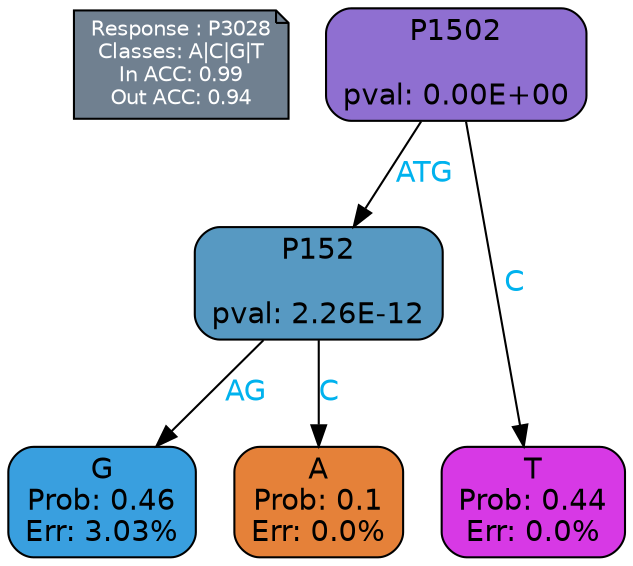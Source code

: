 digraph Tree {
node [shape=box, style="filled, rounded", color="black", fontname=helvetica] ;
graph [ranksep=equally, splines=polylines, bgcolor=transparent, dpi=600] ;
edge [fontname=helvetica] ;
LEGEND [label="Response : P3028
Classes: A|C|G|T
In ACC: 0.99
Out ACC: 0.94
",shape=note,align=left,style=filled,fillcolor="slategray",fontcolor="white",fontsize=10];1 [label="P1502

pval: 0.00E+00", fillcolor="#8f6fd1"] ;
2 [label="P152

pval: 2.26E-12", fillcolor="#5799c2"] ;
3 [label="G
Prob: 0.46
Err: 3.03%", fillcolor="#399fdf"] ;
4 [label="A
Prob: 0.1
Err: 0.0%", fillcolor="#e58139"] ;
5 [label="T
Prob: 0.44
Err: 0.0%", fillcolor="#d739e5"] ;
1 -> 2 [label="ATG",fontcolor=deepskyblue2] ;
1 -> 5 [label="C",fontcolor=deepskyblue2] ;
2 -> 3 [label="AG",fontcolor=deepskyblue2] ;
2 -> 4 [label="C",fontcolor=deepskyblue2] ;
{rank = same; 3;4;5;}{rank = same; LEGEND;1;}}